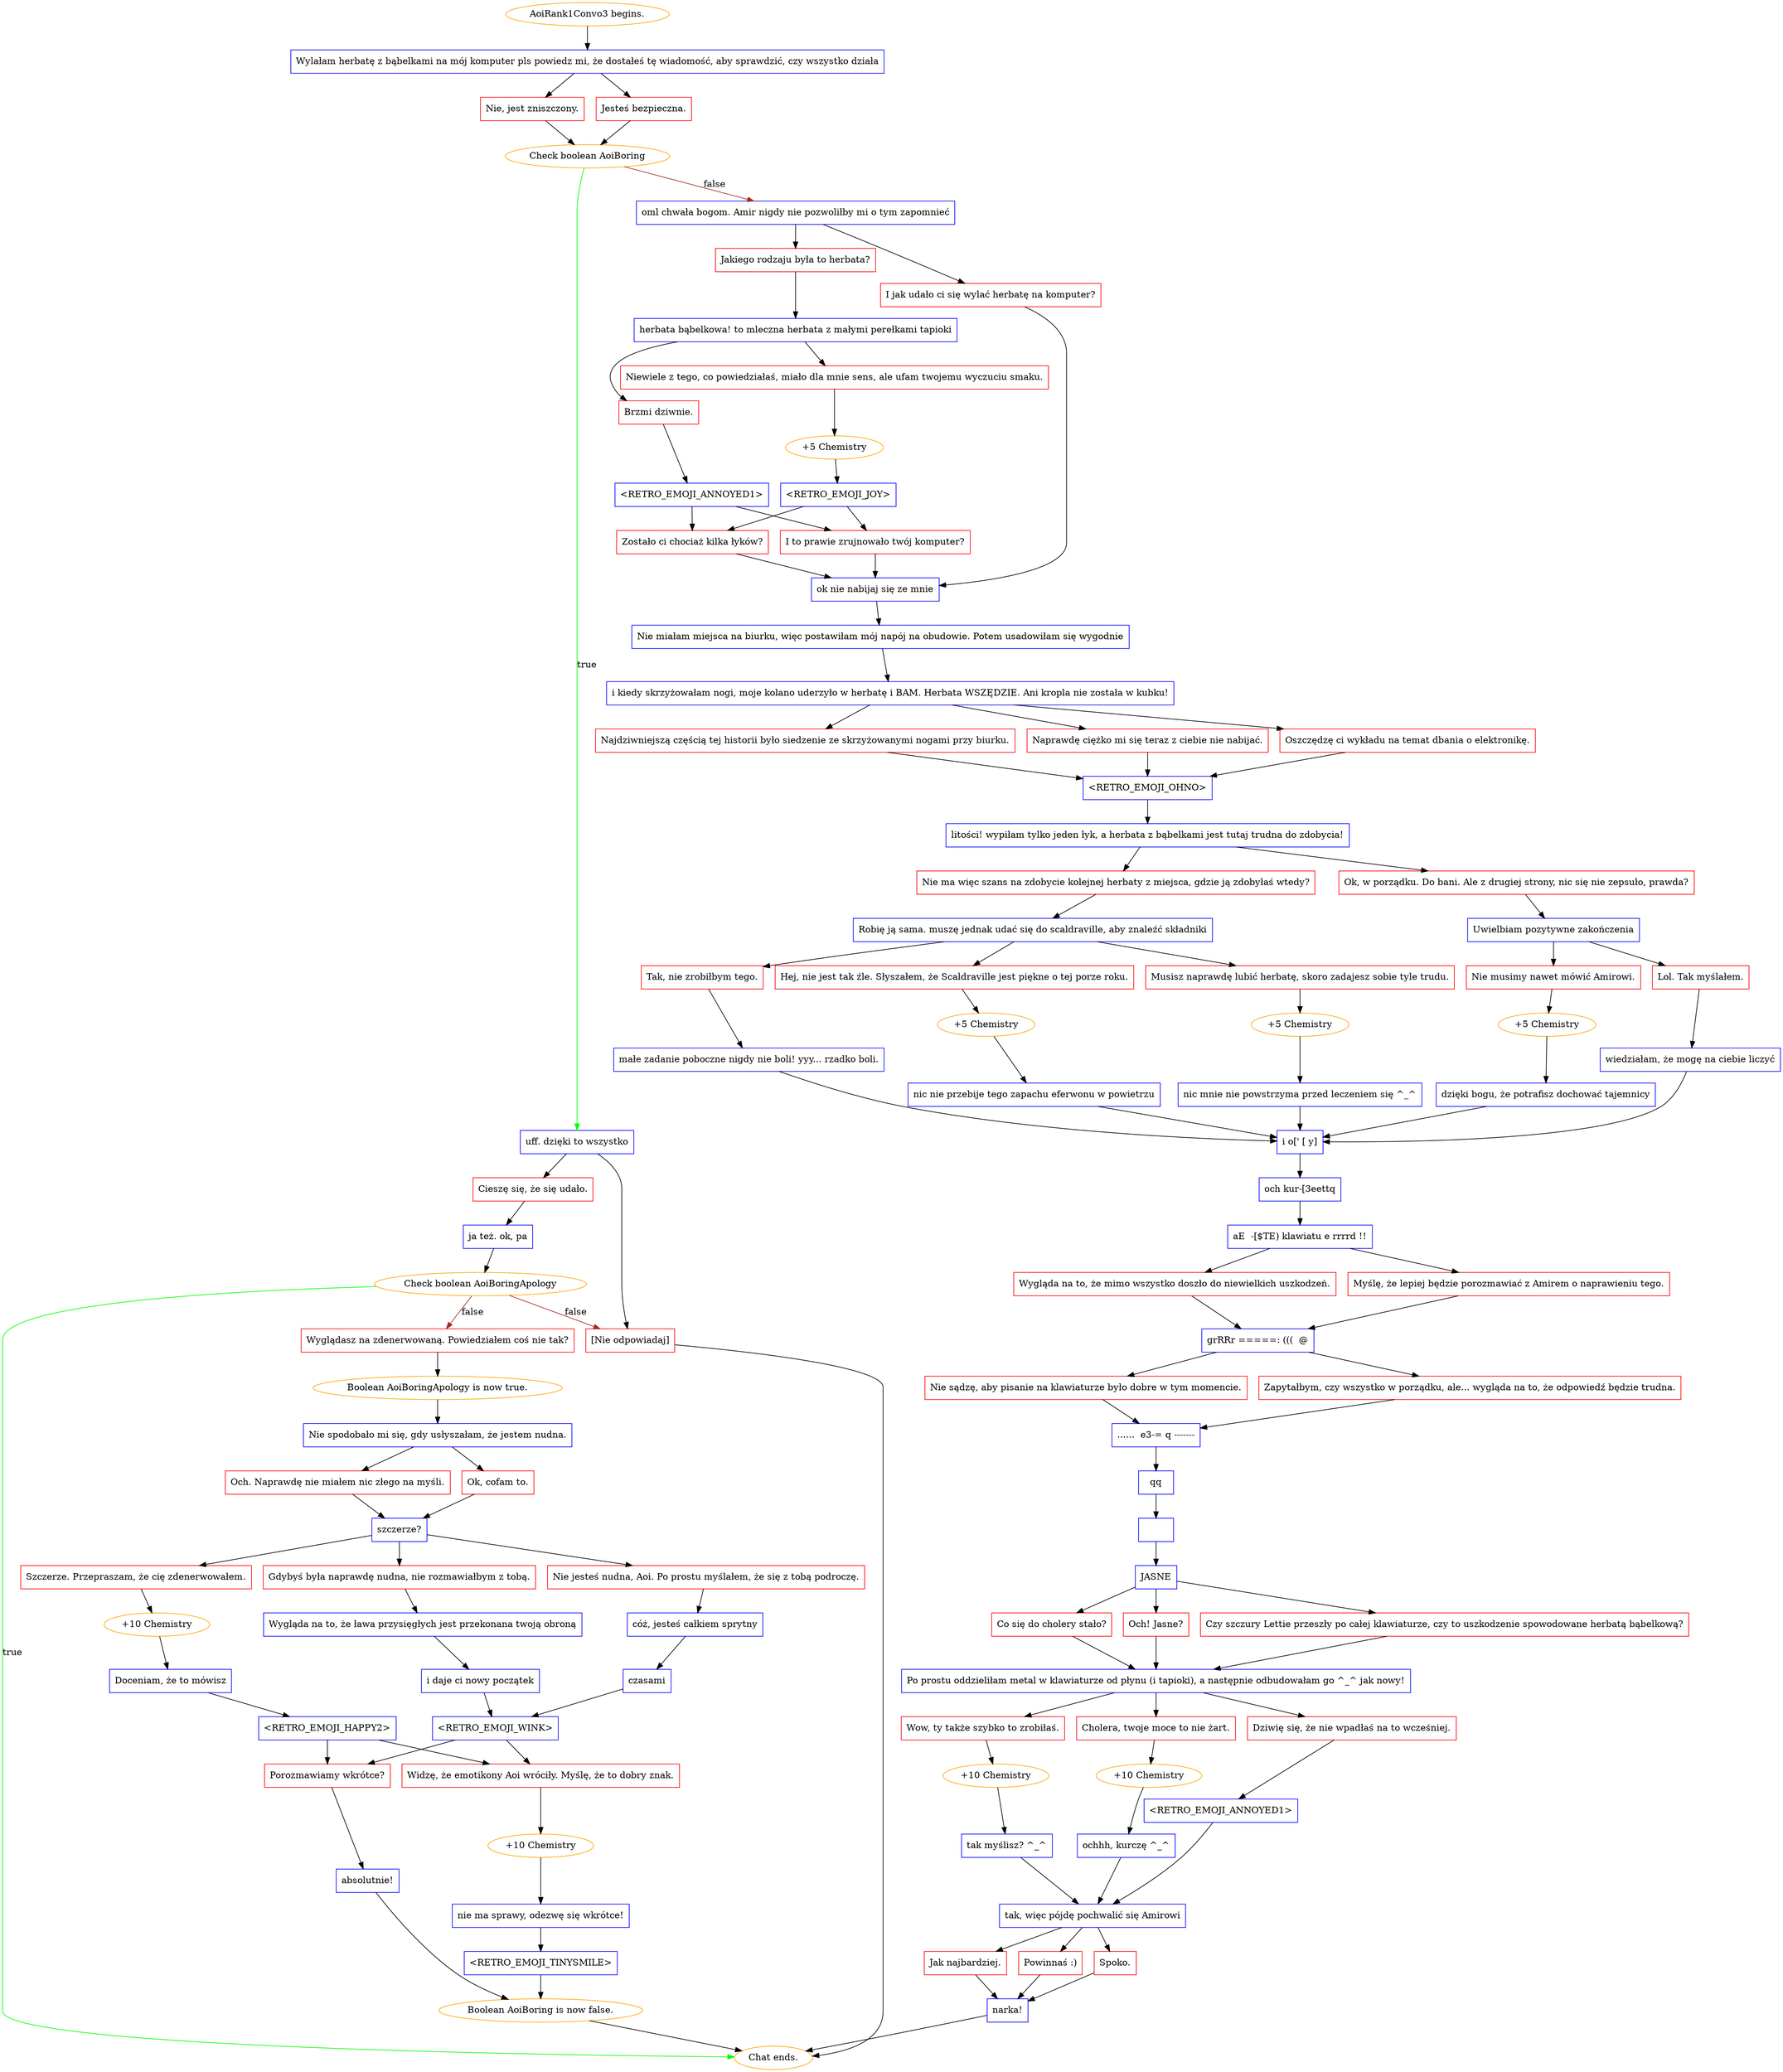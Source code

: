 digraph {
	"AoiRank1Convo3 begins." [color=orange];
		"AoiRank1Convo3 begins." -> j3135126975;
	j3135126975 [label="Wylałam herbatę z bąbelkami na mój komputer pls powiedz mi, że dostałeś tę wiadomość, aby sprawdzić, czy wszystko działa",shape=box,color=blue];
		j3135126975 -> j2108582859;
		j3135126975 -> j1911765252;
	j2108582859 [label="Nie, jest zniszczony.",shape=box,color=red];
		j2108582859 -> j466818087;
	j1911765252 [label="Jesteś bezpieczna.",shape=box,color=red];
		j1911765252 -> j466818087;
	j466818087 [label="Check boolean AoiBoring",color=orange];
		j466818087 -> j1182494498 [label=true,color=green];
		j466818087 -> j3304672928 [label=false,color=brown];
	j1182494498 [label="uff. dzięki to wszystko",shape=box,color=blue];
		j1182494498 -> j1230600009;
		j1182494498 -> j217476357;
	j3304672928 [label="oml chwała bogom. Amir nigdy nie pozwoliłby mi o tym zapomnieć",shape=box,color=blue];
		j3304672928 -> j4024724104;
		j3304672928 -> j3156468142;
	j1230600009 [label="Cieszę się, że się udało.",shape=box,color=red];
		j1230600009 -> j481195305;
	j217476357 [label="[Nie odpowiadaj]",shape=box,color=red];
		j217476357 -> "Chat ends.";
	j4024724104 [label="Jakiego rodzaju była to herbata?",shape=box,color=red];
		j4024724104 -> j1962733630;
	j3156468142 [label="I jak udało ci się wylać herbatę na komputer?",shape=box,color=red];
		j3156468142 -> j2266252247;
	j481195305 [label="ja też. ok, pa",shape=box,color=blue];
		j481195305 -> j507259823;
	"Chat ends." [color=orange];
	j1962733630 [label="herbata bąbelkowa! to mleczna herbata z małymi perełkami tapioki",shape=box,color=blue];
		j1962733630 -> j42775405;
		j1962733630 -> j1209082991;
	j2266252247 [label="ok nie nabijaj się ze mnie",shape=box,color=blue];
		j2266252247 -> j2385970148;
	j507259823 [label="Check boolean AoiBoringApology",color=orange];
		j507259823 -> "Chat ends." [label=true,color=green];
		j507259823 -> j1817950898 [label=false,color=brown];
		j507259823 -> j217476357 [label=false,color=brown];
	j42775405 [label="Niewiele z tego, co powiedziałaś, miało dla mnie sens, ale ufam twojemu wyczuciu smaku.",shape=box,color=red];
		j42775405 -> j4263710504;
	j1209082991 [label="Brzmi dziwnie.",shape=box,color=red];
		j1209082991 -> j1262956394;
	j2385970148 [label="Nie miałam miejsca na biurku, więc postawiłam mój napój na obudowie. Potem usadowiłam się wygodnie",shape=box,color=blue];
		j2385970148 -> j1752496662;
	j1817950898 [label="Wyglądasz na zdenerwowaną. Powiedziałem coś nie tak?",shape=box,color=red];
		j1817950898 -> j4109885102;
	j4263710504 [label="+5 Chemistry",color=orange];
		j4263710504 -> j697122288;
	j1262956394 [label="<RETRO_EMOJI_ANNOYED1>",shape=box,color=blue];
		j1262956394 -> j4167226821;
		j1262956394 -> j1614419415;
	j1752496662 [label="i kiedy skrzyżowałam nogi, moje kolano uderzyło w herbatę i BAM. Herbata WSZĘDZIE. Ani kropla nie została w kubku!",shape=box,color=blue];
		j1752496662 -> j1893218350;
		j1752496662 -> j2751531847;
		j1752496662 -> j33953529;
	j4109885102 [label="Boolean AoiBoringApology is now true.",color=orange];
		j4109885102 -> j1001669206;
	j697122288 [label="<RETRO_EMOJI_JOY>",shape=box,color=blue];
		j697122288 -> j4167226821;
		j697122288 -> j1614419415;
	j4167226821 [label="Zostało ci chociaż kilka łyków?",shape=box,color=red];
		j4167226821 -> j2266252247;
	j1614419415 [label="I to prawie zrujnowało twój komputer?",shape=box,color=red];
		j1614419415 -> j2266252247;
	j1893218350 [label="Najdziwniejszą częścią tej historii było siedzenie ze skrzyżowanymi nogami przy biurku.",shape=box,color=red];
		j1893218350 -> j3196743757;
	j2751531847 [label="Naprawdę ciężko mi się teraz z ciebie nie nabijać.",shape=box,color=red];
		j2751531847 -> j3196743757;
	j33953529 [label="Oszczędzę ci wykładu na temat dbania o elektronikę.",shape=box,color=red];
		j33953529 -> j3196743757;
	j1001669206 [label="Nie spodobało mi się, gdy usłyszałam, że jestem nudna.",shape=box,color=blue];
		j1001669206 -> j1384862165;
		j1001669206 -> j4189685982;
	j3196743757 [label="<RETRO_EMOJI_OHNO>",shape=box,color=blue];
		j3196743757 -> j346012506;
	j1384862165 [label="Och. Naprawdę nie miałem nic złego na myśli.",shape=box,color=red];
		j1384862165 -> j2952178479;
	j4189685982 [label="Ok, cofam to.",shape=box,color=red];
		j4189685982 -> j2952178479;
	j346012506 [label="litości! wypiłam tylko jeden łyk, a herbata z bąbelkami jest tutaj trudna do zdobycia!",shape=box,color=blue];
		j346012506 -> j481770647;
		j346012506 -> j1737725481;
	j2952178479 [label="szczerze?",shape=box,color=blue];
		j2952178479 -> j566433809;
		j2952178479 -> j2707338729;
		j2952178479 -> j1461261155;
	j481770647 [label="Nie ma więc szans na zdobycie kolejnej herbaty z miejsca, gdzie ją zdobyłaś wtedy?",shape=box,color=red];
		j481770647 -> j3648215466;
	j1737725481 [label="Ok, w porządku. Do bani. Ale z drugiej strony, nic się nie zepsuło, prawda?",shape=box,color=red];
		j1737725481 -> j359042560;
	j566433809 [label="Szczerze. Przepraszam, że cię zdenerwowałem.",shape=box,color=red];
		j566433809 -> j4223857850;
	j2707338729 [label="Nie jesteś nudna, Aoi. Po prostu myślałem, że się z tobą podroczę.",shape=box,color=red];
		j2707338729 -> j50454888;
	j1461261155 [label="Gdybyś była naprawdę nudna, nie rozmawiałbym z tobą.",shape=box,color=red];
		j1461261155 -> j4019103978;
	j3648215466 [label="Robię ją sama. muszę jednak udać się do scaldraville, aby znaleźć składniki",shape=box,color=blue];
		j3648215466 -> j3857099815;
		j3648215466 -> j3654165920;
		j3648215466 -> j4077045438;
	j359042560 [label="Uwielbiam pozytywne zakończenia",shape=box,color=blue];
		j359042560 -> j4099717444;
		j359042560 -> j2858139309;
	j4223857850 [label="+10 Chemistry",color=orange];
		j4223857850 -> j3405669267;
	j50454888 [label="cóż, jesteś całkiem sprytny",shape=box,color=blue];
		j50454888 -> j402121929;
	j4019103978 [label="Wygląda na to, że ława przysięgłych jest przekonana twoją obroną",shape=box,color=blue];
		j4019103978 -> j3399417143;
	j3857099815 [label="Tak, nie zrobiłbym tego.",shape=box,color=red];
		j3857099815 -> j3973398340;
	j3654165920 [label="Hej, nie jest tak źle. Słyszałem, że Scaldraville jest piękne o tej porze roku.",shape=box,color=red];
		j3654165920 -> j1138509021;
	j4077045438 [label="Musisz naprawdę lubić herbatę, skoro zadajesz sobie tyle trudu.",shape=box,color=red];
		j4077045438 -> j1344497648;
	j4099717444 [label="Nie musimy nawet mówić Amirowi.",shape=box,color=red];
		j4099717444 -> j3121836535;
	j2858139309 [label="Lol. Tak myślałem.",shape=box,color=red];
		j2858139309 -> j1933021880;
	j3405669267 [label="Doceniam, że to mówisz",shape=box,color=blue];
		j3405669267 -> j1744079936;
	j402121929 [label="czasami",shape=box,color=blue];
		j402121929 -> j3799560398;
	j3399417143 [label="i daje ci nowy początek",shape=box,color=blue];
		j3399417143 -> j3799560398;
	j3973398340 [label="małe zadanie poboczne nigdy nie boli! yyy... rzadko boli.",shape=box,color=blue];
		j3973398340 -> j3611523933;
	j1138509021 [label="+5 Chemistry",color=orange];
		j1138509021 -> j2111836352;
	j1344497648 [label="+5 Chemistry",color=orange];
		j1344497648 -> j345597640;
	j3121836535 [label="+5 Chemistry",color=orange];
		j3121836535 -> j214124928;
	j1933021880 [label="wiedziałam, że mogę na ciebie liczyć",shape=box,color=blue];
		j1933021880 -> j3611523933;
	j1744079936 [label="<RETRO_EMOJI_HAPPY2>",shape=box,color=blue];
		j1744079936 -> j4126820134;
		j1744079936 -> j4143741387;
	j3799560398 [label="<RETRO_EMOJI_WINK>",shape=box,color=blue];
		j3799560398 -> j4126820134;
		j3799560398 -> j4143741387;
	j3611523933 [label="i o[' [ y]",shape=box,color=blue];
		j3611523933 -> j743655971;
	j2111836352 [label="nic nie przebije tego zapachu eferwonu w powietrzu",shape=box,color=blue];
		j2111836352 -> j3611523933;
	j345597640 [label="nic mnie nie powstrzyma przed leczeniem się ^_^",shape=box,color=blue];
		j345597640 -> j3611523933;
	j214124928 [label="dzięki bogu, że potrafisz dochować tajemnicy",shape=box,color=blue];
		j214124928 -> j3611523933;
	j4126820134 [label="Porozmawiamy wkrótce?",shape=box,color=red];
		j4126820134 -> j760728874;
	j4143741387 [label="Widzę, że emotikony Aoi wróciły. Myślę, że to dobry znak.",shape=box,color=red];
		j4143741387 -> j1643532493;
	j743655971 [label="och kur-[3eettq",shape=box,color=blue];
		j743655971 -> j2400773059;
	j760728874 [label="absolutnie!",shape=box,color=blue];
		j760728874 -> j2581611291;
	j1643532493 [label="+10 Chemistry",color=orange];
		j1643532493 -> j1124735154;
	j2400773059 [label="aE  -[$TE) klawiatu e rrrrd !!",shape=box,color=blue];
		j2400773059 -> j898906886;
		j2400773059 -> j1632442505;
	j2581611291 [label="Boolean AoiBoring is now false.",color=orange];
		j2581611291 -> "Chat ends.";
	j1124735154 [label="nie ma sprawy, odezwę się wkrótce!",shape=box,color=blue];
		j1124735154 -> j153386734;
	j898906886 [label="Wygląda na to, że mimo wszystko doszło do niewielkich uszkodzeń.",shape=box,color=red];
		j898906886 -> j361742319;
	j1632442505 [label="Myślę, że lepiej będzie porozmawiać z Amirem o naprawieniu tego.",shape=box,color=red];
		j1632442505 -> j361742319;
	j153386734 [label="<RETRO_EMOJI_TINYSMILE>",shape=box,color=blue];
		j153386734 -> j2581611291;
	j361742319 [label="grRRr =====: (((  @",shape=box,color=blue];
		j361742319 -> j2181840579;
		j361742319 -> j242809926;
	j2181840579 [label="Nie sądzę, aby pisanie na klawiaturze było dobre w tym momencie.",shape=box,color=red];
		j2181840579 -> j3772521725;
	j242809926 [label="Zapytałbym, czy wszystko w porządku, ale... wygląda na to, że odpowiedź będzie trudna.",shape=box,color=red];
		j242809926 -> j3772521725;
	j3772521725 [label="......  e3-= q -------",shape=box,color=blue];
		j3772521725 -> j1489566174;
	j1489566174 [label="qq",shape=box,color=blue];
		j1489566174 -> j2256217122;
	j2256217122 [label=" ",shape=box,color=blue];
		j2256217122 -> j2416284059;
	j2416284059 [label="JASNE",shape=box,color=blue];
		j2416284059 -> j864234994;
		j2416284059 -> j223052406;
		j2416284059 -> j3762798787;
	j864234994 [label="Co się do cholery stało?",shape=box,color=red];
		j864234994 -> j4289826272;
	j223052406 [label="Och! Jasne?",shape=box,color=red];
		j223052406 -> j4289826272;
	j3762798787 [label="Czy szczury Lettie przeszły po całej klawiaturze, czy to uszkodzenie spowodowane herbatą bąbelkową?",shape=box,color=red];
		j3762798787 -> j4289826272;
	j4289826272 [label="Po prostu oddzieliłam metal w klawiaturze od płynu (i tapioki), a następnie odbudowałam go ^_^ jak nowy!",shape=box,color=blue];
		j4289826272 -> j2008002468;
		j4289826272 -> j2301428222;
		j4289826272 -> j931120527;
	j2008002468 [label="Wow, ty także szybko to zrobiłaś.",shape=box,color=red];
		j2008002468 -> j507204339;
	j2301428222 [label="Cholera, twoje moce to nie żart.",shape=box,color=red];
		j2301428222 -> j1623728107;
	j931120527 [label="Dziwię się, że nie wpadłaś na to wcześniej.",shape=box,color=red];
		j931120527 -> j3058778913;
	j507204339 [label="+10 Chemistry",color=orange];
		j507204339 -> j3713454928;
	j1623728107 [label="+10 Chemistry",color=orange];
		j1623728107 -> j3374368824;
	j3058778913 [label="<RETRO_EMOJI_ANNOYED1>",shape=box,color=blue];
		j3058778913 -> j4130448691;
	j3713454928 [label="tak myślisz? ^_^",shape=box,color=blue];
		j3713454928 -> j4130448691;
	j3374368824 [label="ochhh, kurczę ^_^",shape=box,color=blue];
		j3374368824 -> j4130448691;
	j4130448691 [label="tak, więc pójdę pochwalić się Amirowi",shape=box,color=blue];
		j4130448691 -> j1074957421;
		j4130448691 -> j3722873920;
		j4130448691 -> j4000095415;
	j1074957421 [label="Jak najbardziej.",shape=box,color=red];
		j1074957421 -> j4288064355;
	j3722873920 [label="Powinnaś :)",shape=box,color=red];
		j3722873920 -> j4288064355;
	j4000095415 [label="Spoko.",shape=box,color=red];
		j4000095415 -> j4288064355;
	j4288064355 [label="narka!",shape=box,color=blue];
		j4288064355 -> "Chat ends.";
}